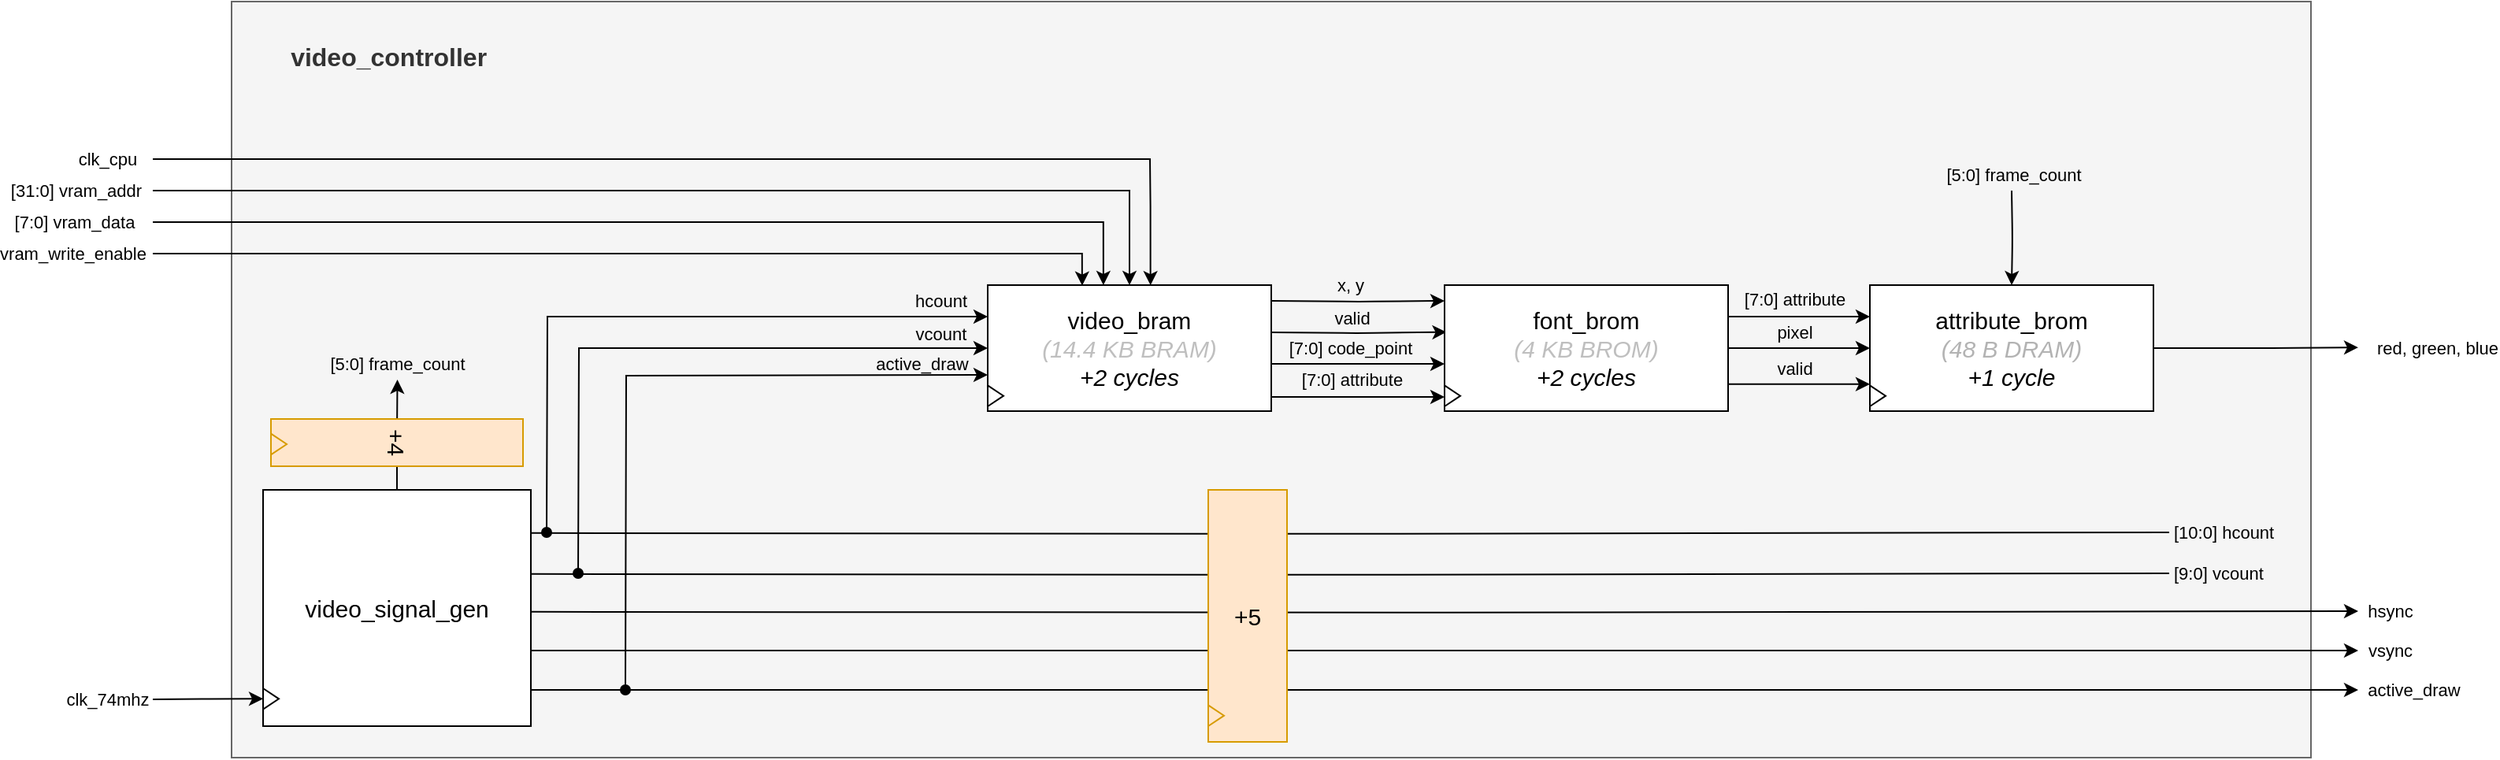 <mxfile version="22.1.0" type="device">
  <diagram name="Page-1" id="uzWH8tRsygVQmz-gBv_M">
    <mxGraphModel dx="1658" dy="1096" grid="1" gridSize="10" guides="1" tooltips="1" connect="1" arrows="1" fold="1" page="0" pageScale="1" pageWidth="850" pageHeight="1100" math="0" shadow="0">
      <root>
        <mxCell id="0" />
        <mxCell id="1" parent="0" />
        <mxCell id="lvWCLgrq92xWOjsyrohx-4" value="&lt;div align=&quot;left&quot;&gt;&lt;font style=&quot;font-size: 16px;&quot;&gt;&lt;b&gt;&lt;br&gt;&lt;/b&gt;&lt;/font&gt;&lt;/div&gt;&lt;div align=&quot;left&quot;&gt;&lt;font style=&quot;font-size: 16px;&quot;&gt;&lt;b&gt;&lt;span style=&quot;white-space: pre;&quot;&gt;&#x9;&lt;/span&gt;video_controller&lt;br&gt;&lt;/b&gt;&lt;/font&gt;&lt;/div&gt;" style="rounded=0;whiteSpace=wrap;html=1;fillColor=#f5f5f5;fontColor=#333333;strokeColor=#666666;verticalAlign=top;labelPosition=center;verticalLabelPosition=middle;align=left;movable=0;resizable=0;rotatable=0;deletable=0;editable=0;locked=1;connectable=0;" vertex="1" parent="1">
          <mxGeometry x="-30" y="-40" width="1320" height="480" as="geometry" />
        </mxCell>
        <mxCell id="lvWCLgrq92xWOjsyrohx-7" value="" style="group;rounded=0;fontSize=15;" vertex="1" connectable="0" parent="1">
          <mxGeometry x="-10" y="270" width="170" height="150" as="geometry" />
        </mxCell>
        <mxCell id="lvWCLgrq92xWOjsyrohx-96" style="edgeStyle=orthogonalEdgeStyle;orthogonalLoop=1;jettySize=auto;html=1;exitX=1;exitY=0.5;exitDx=0;exitDy=0;rounded=0;" edge="1" parent="lvWCLgrq92xWOjsyrohx-7">
          <mxGeometry relative="1" as="geometry">
            <mxPoint x="1330" y="102" as="targetPoint" />
            <mxPoint x="170" y="102" as="sourcePoint" />
          </mxGeometry>
        </mxCell>
        <mxCell id="lvWCLgrq92xWOjsyrohx-97" value="vsync" style="edgeLabel;html=1;align=center;verticalAlign=middle;resizable=0;points=[];labelBackgroundColor=none;rounded=0;" vertex="1" connectable="0" parent="lvWCLgrq92xWOjsyrohx-96">
          <mxGeometry x="0.984" y="1" relative="1" as="geometry">
            <mxPoint x="29" y="1" as="offset" />
          </mxGeometry>
        </mxCell>
        <mxCell id="lvWCLgrq92xWOjsyrohx-175" style="edgeStyle=orthogonalEdgeStyle;orthogonalLoop=1;jettySize=auto;html=1;exitX=0.5;exitY=0;exitDx=0;exitDy=0;" edge="1" parent="lvWCLgrq92xWOjsyrohx-7" source="lvWCLgrq92xWOjsyrohx-5">
          <mxGeometry relative="1" as="geometry">
            <mxPoint x="85.261" y="-70" as="targetPoint" />
          </mxGeometry>
        </mxCell>
        <mxCell id="lvWCLgrq92xWOjsyrohx-176" value="[5:0] frame_count" style="edgeLabel;html=1;align=center;verticalAlign=middle;resizable=0;points=[];labelBackgroundColor=none;" vertex="1" connectable="0" parent="lvWCLgrq92xWOjsyrohx-175">
          <mxGeometry x="0.101" y="-1" relative="1" as="geometry">
            <mxPoint x="-2" y="-42" as="offset" />
          </mxGeometry>
        </mxCell>
        <mxCell id="lvWCLgrq92xWOjsyrohx-5" value="video_signal_gen" style="rounded=0;whiteSpace=wrap;html=1;fontSize=15;" vertex="1" parent="lvWCLgrq92xWOjsyrohx-7">
          <mxGeometry width="170" height="150" as="geometry" />
        </mxCell>
        <mxCell id="lvWCLgrq92xWOjsyrohx-14" style="edgeStyle=orthogonalEdgeStyle;orthogonalLoop=1;jettySize=auto;html=1;exitX=0;exitY=0.5;exitDx=0;exitDy=0;endArrow=none;endFill=0;startArrow=classic;startFill=1;rounded=0;" edge="1" parent="lvWCLgrq92xWOjsyrohx-7" source="lvWCLgrq92xWOjsyrohx-13">
          <mxGeometry relative="1" as="geometry">
            <mxPoint x="-70" y="133" as="targetPoint" />
          </mxGeometry>
        </mxCell>
        <mxCell id="lvWCLgrq92xWOjsyrohx-15" value="clk_74mhz" style="edgeLabel;html=1;align=center;verticalAlign=middle;resizable=0;points=[];rounded=0;" vertex="1" connectable="0" parent="lvWCLgrq92xWOjsyrohx-14">
          <mxGeometry x="0.414" y="-1" relative="1" as="geometry">
            <mxPoint x="-50" as="offset" />
          </mxGeometry>
        </mxCell>
        <mxCell id="lvWCLgrq92xWOjsyrohx-13" value="" style="triangle;whiteSpace=wrap;html=1;rounded=0;" vertex="1" parent="lvWCLgrq92xWOjsyrohx-7">
          <mxGeometry y="126" width="10" height="13.33" as="geometry" />
        </mxCell>
        <mxCell id="lvWCLgrq92xWOjsyrohx-98" style="edgeStyle=orthogonalEdgeStyle;orthogonalLoop=1;jettySize=auto;html=1;exitX=1;exitY=0.5;exitDx=0;exitDy=0;rounded=0;" edge="1" parent="1">
          <mxGeometry relative="1" as="geometry">
            <mxPoint x="1320" y="347" as="targetPoint" />
            <mxPoint x="160" y="347.43" as="sourcePoint" />
          </mxGeometry>
        </mxCell>
        <mxCell id="lvWCLgrq92xWOjsyrohx-99" value="hsync" style="edgeLabel;html=1;align=center;verticalAlign=middle;resizable=0;points=[];labelBackgroundColor=none;rounded=0;" vertex="1" connectable="0" parent="lvWCLgrq92xWOjsyrohx-98">
          <mxGeometry x="0.984" y="1" relative="1" as="geometry">
            <mxPoint x="29" y="1" as="offset" />
          </mxGeometry>
        </mxCell>
        <mxCell id="lvWCLgrq92xWOjsyrohx-101" style="edgeStyle=orthogonalEdgeStyle;orthogonalLoop=1;jettySize=auto;html=1;rounded=0;" edge="1" parent="1">
          <mxGeometry relative="1" as="geometry">
            <mxPoint x="1320" y="397" as="targetPoint" />
            <mxPoint x="160" y="397" as="sourcePoint" />
          </mxGeometry>
        </mxCell>
        <mxCell id="lvWCLgrq92xWOjsyrohx-102" value="active_draw" style="edgeLabel;html=1;align=center;verticalAlign=middle;resizable=0;points=[];labelBackgroundColor=none;rounded=0;" vertex="1" connectable="0" parent="lvWCLgrq92xWOjsyrohx-101">
          <mxGeometry x="0.984" y="1" relative="1" as="geometry">
            <mxPoint x="44" y="1" as="offset" />
          </mxGeometry>
        </mxCell>
        <mxCell id="lvWCLgrq92xWOjsyrohx-105" style="edgeStyle=orthogonalEdgeStyle;orthogonalLoop=1;jettySize=auto;html=1;exitX=1;exitY=0.5;exitDx=0;exitDy=0;rounded=0;endArrow=none;endFill=0;" edge="1" parent="1">
          <mxGeometry relative="1" as="geometry">
            <mxPoint x="1200" y="323" as="targetPoint" />
            <mxPoint x="160" y="323.43" as="sourcePoint" />
          </mxGeometry>
        </mxCell>
        <mxCell id="lvWCLgrq92xWOjsyrohx-106" value="[9:0] vcount" style="edgeLabel;html=1;align=left;verticalAlign=middle;resizable=0;points=[];labelBackgroundColor=none;rounded=0;" vertex="1" connectable="0" parent="lvWCLgrq92xWOjsyrohx-105">
          <mxGeometry x="0.984" y="1" relative="1" as="geometry">
            <mxPoint x="9" y="1" as="offset" />
          </mxGeometry>
        </mxCell>
        <mxCell id="lvWCLgrq92xWOjsyrohx-107" style="edgeStyle=orthogonalEdgeStyle;orthogonalLoop=1;jettySize=auto;html=1;exitX=1;exitY=0.5;exitDx=0;exitDy=0;rounded=0;endArrow=none;endFill=0;" edge="1" parent="1">
          <mxGeometry relative="1" as="geometry">
            <mxPoint x="1200" y="297" as="targetPoint" />
            <mxPoint x="160" y="297.43" as="sourcePoint" />
          </mxGeometry>
        </mxCell>
        <mxCell id="lvWCLgrq92xWOjsyrohx-108" value="[10:0] hcount" style="edgeLabel;html=1;align=left;verticalAlign=middle;resizable=0;points=[];labelBackgroundColor=none;rounded=0;" vertex="1" connectable="0" parent="lvWCLgrq92xWOjsyrohx-107">
          <mxGeometry x="0.984" y="1" relative="1" as="geometry">
            <mxPoint x="9" y="1" as="offset" />
          </mxGeometry>
        </mxCell>
        <mxCell id="lvWCLgrq92xWOjsyrohx-124" style="edgeStyle=orthogonalEdgeStyle;orthogonalLoop=1;jettySize=auto;html=1;exitX=0;exitY=0.25;exitDx=0;exitDy=0;endArrow=oval;endFill=1;rounded=0;startArrow=classic;startFill=1;" edge="1" parent="1" source="lvWCLgrq92xWOjsyrohx-129">
          <mxGeometry relative="1" as="geometry">
            <mxPoint x="170" y="297" as="targetPoint" />
            <mxPoint x="260" y="160.0" as="sourcePoint" />
          </mxGeometry>
        </mxCell>
        <mxCell id="lvWCLgrq92xWOjsyrohx-127" value="hcount" style="edgeLabel;html=1;align=center;verticalAlign=middle;resizable=0;points=[];labelBackgroundColor=none;" vertex="1" connectable="0" parent="lvWCLgrq92xWOjsyrohx-124">
          <mxGeometry x="-0.544" y="-2" relative="1" as="geometry">
            <mxPoint x="65" y="-8" as="offset" />
          </mxGeometry>
        </mxCell>
        <mxCell id="lvWCLgrq92xWOjsyrohx-126" style="edgeStyle=orthogonalEdgeStyle;orthogonalLoop=1;jettySize=auto;html=1;exitX=0;exitY=0.5;exitDx=0;exitDy=0;endArrow=oval;endFill=1;rounded=0;startArrow=classic;startFill=1;" edge="1" parent="1" source="lvWCLgrq92xWOjsyrohx-129">
          <mxGeometry relative="1" as="geometry">
            <mxPoint x="190" y="323" as="targetPoint" />
            <mxPoint x="261.68" y="186.16" as="sourcePoint" />
          </mxGeometry>
        </mxCell>
        <mxCell id="lvWCLgrq92xWOjsyrohx-128" value="vcount" style="edgeLabel;html=1;align=center;verticalAlign=middle;resizable=0;points=[];labelBackgroundColor=none;" vertex="1" connectable="0" parent="lvWCLgrq92xWOjsyrohx-126">
          <mxGeometry x="-0.539" y="-1" relative="1" as="geometry">
            <mxPoint x="63" y="-8" as="offset" />
          </mxGeometry>
        </mxCell>
        <mxCell id="lvWCLgrq92xWOjsyrohx-136" style="edgeStyle=orthogonalEdgeStyle;orthogonalLoop=1;jettySize=auto;html=1;exitX=0.5;exitY=0;exitDx=0;exitDy=0;endArrow=none;endFill=0;startArrow=classic;startFill=1;rounded=0;" edge="1" parent="1" source="lvWCLgrq92xWOjsyrohx-129">
          <mxGeometry relative="1" as="geometry">
            <mxPoint x="-80" y="80" as="targetPoint" />
            <Array as="points">
              <mxPoint x="540" y="80" />
            </Array>
          </mxGeometry>
        </mxCell>
        <mxCell id="lvWCLgrq92xWOjsyrohx-140" value="[31:0] vram_addr" style="edgeLabel;html=1;align=center;verticalAlign=middle;resizable=0;points=[];" vertex="1" connectable="0" parent="lvWCLgrq92xWOjsyrohx-136">
          <mxGeometry x="0.96" y="3" relative="1" as="geometry">
            <mxPoint x="-63" y="-3" as="offset" />
          </mxGeometry>
        </mxCell>
        <mxCell id="lvWCLgrq92xWOjsyrohx-137" style="edgeStyle=orthogonalEdgeStyle;orthogonalLoop=1;jettySize=auto;html=1;exitX=0.408;exitY=0;exitDx=0;exitDy=0;endArrow=none;endFill=0;exitPerimeter=0;startArrow=classic;startFill=1;rounded=0;" edge="1" parent="1" source="lvWCLgrq92xWOjsyrohx-129">
          <mxGeometry relative="1" as="geometry">
            <mxPoint x="-80" y="100" as="targetPoint" />
            <Array as="points">
              <mxPoint x="523" y="100" />
            </Array>
          </mxGeometry>
        </mxCell>
        <mxCell id="lvWCLgrq92xWOjsyrohx-141" value="[7:0] vram_data" style="edgeLabel;html=1;align=center;verticalAlign=middle;resizable=0;points=[];" vertex="1" connectable="0" parent="lvWCLgrq92xWOjsyrohx-137">
          <mxGeometry x="0.992" relative="1" as="geometry">
            <mxPoint x="-53" as="offset" />
          </mxGeometry>
        </mxCell>
        <mxCell id="lvWCLgrq92xWOjsyrohx-138" style="edgeStyle=orthogonalEdgeStyle;orthogonalLoop=1;jettySize=auto;html=1;exitX=0.574;exitY=0.001;exitDx=0;exitDy=0;endArrow=none;endFill=0;exitPerimeter=0;startArrow=classic;startFill=1;rounded=0;" edge="1" parent="1" source="lvWCLgrq92xWOjsyrohx-129">
          <mxGeometry relative="1" as="geometry">
            <mxPoint x="-80" y="60" as="targetPoint" />
            <Array as="points">
              <mxPoint x="553" y="90" />
              <mxPoint x="553" y="40" />
            </Array>
          </mxGeometry>
        </mxCell>
        <mxCell id="lvWCLgrq92xWOjsyrohx-139" value="clk_cpu" style="edgeLabel;html=1;align=center;verticalAlign=middle;resizable=0;points=[];" vertex="1" connectable="0" parent="lvWCLgrq92xWOjsyrohx-138">
          <mxGeometry x="0.973" relative="1" as="geometry">
            <mxPoint x="-39" as="offset" />
          </mxGeometry>
        </mxCell>
        <mxCell id="lvWCLgrq92xWOjsyrohx-142" style="edgeStyle=orthogonalEdgeStyle;orthogonalLoop=1;jettySize=auto;html=1;exitX=0.333;exitY=0.004;exitDx=0;exitDy=0;exitPerimeter=0;endArrow=none;endFill=0;startArrow=classic;startFill=1;rounded=0;" edge="1" parent="1" source="lvWCLgrq92xWOjsyrohx-129">
          <mxGeometry relative="1" as="geometry">
            <mxPoint x="-80" y="120" as="targetPoint" />
            <Array as="points">
              <mxPoint x="510" y="120" />
            </Array>
          </mxGeometry>
        </mxCell>
        <mxCell id="lvWCLgrq92xWOjsyrohx-143" value="vram_write_enable" style="edgeLabel;html=1;align=center;verticalAlign=middle;resizable=0;points=[];" vertex="1" connectable="0" parent="lvWCLgrq92xWOjsyrohx-142">
          <mxGeometry x="0.93" relative="1" as="geometry">
            <mxPoint x="-72" as="offset" />
          </mxGeometry>
        </mxCell>
        <mxCell id="lvWCLgrq92xWOjsyrohx-153" style="edgeStyle=orthogonalEdgeStyle;orthogonalLoop=1;jettySize=auto;html=1;exitX=1;exitY=0.25;exitDx=0;exitDy=0;entryX=0;entryY=0.125;entryDx=0;entryDy=0;entryPerimeter=0;" edge="1" parent="1" target="lvWCLgrq92xWOjsyrohx-145">
          <mxGeometry relative="1" as="geometry">
            <mxPoint x="630" y="150" as="sourcePoint" />
            <mxPoint x="700" y="150" as="targetPoint" />
          </mxGeometry>
        </mxCell>
        <mxCell id="lvWCLgrq92xWOjsyrohx-156" value="x, y" style="edgeLabel;html=1;align=center;verticalAlign=middle;resizable=0;points=[];labelBackgroundColor=none;" vertex="1" connectable="0" parent="lvWCLgrq92xWOjsyrohx-153">
          <mxGeometry x="-0.514" relative="1" as="geometry">
            <mxPoint x="23" y="-10" as="offset" />
          </mxGeometry>
        </mxCell>
        <mxCell id="lvWCLgrq92xWOjsyrohx-154" style="edgeStyle=orthogonalEdgeStyle;orthogonalLoop=1;jettySize=auto;html=1;exitX=1;exitY=0.5;exitDx=0;exitDy=0;entryX=0.007;entryY=0.373;entryDx=0;entryDy=0;entryPerimeter=0;" edge="1" parent="1" target="lvWCLgrq92xWOjsyrohx-145">
          <mxGeometry relative="1" as="geometry">
            <mxPoint x="630" y="170" as="sourcePoint" />
            <mxPoint x="700" y="170" as="targetPoint" />
          </mxGeometry>
        </mxCell>
        <mxCell id="lvWCLgrq92xWOjsyrohx-157" value="valid" style="edgeLabel;html=1;align=center;verticalAlign=middle;resizable=0;points=[];labelBackgroundColor=none;" vertex="1" connectable="0" parent="lvWCLgrq92xWOjsyrohx-154">
          <mxGeometry x="-0.101" y="2" relative="1" as="geometry">
            <mxPoint y="-8" as="offset" />
          </mxGeometry>
        </mxCell>
        <mxCell id="lvWCLgrq92xWOjsyrohx-155" style="edgeStyle=orthogonalEdgeStyle;orthogonalLoop=1;jettySize=auto;html=1;exitX=1;exitY=0.5;exitDx=0;exitDy=0;" edge="1" parent="1">
          <mxGeometry relative="1" as="geometry">
            <mxPoint x="630" y="190" as="sourcePoint" />
            <mxPoint x="740" y="190" as="targetPoint" />
          </mxGeometry>
        </mxCell>
        <mxCell id="lvWCLgrq92xWOjsyrohx-158" value="[7:0] code_point" style="edgeLabel;html=1;align=center;verticalAlign=middle;resizable=0;points=[];labelBackgroundColor=none;" vertex="1" connectable="0" parent="lvWCLgrq92xWOjsyrohx-155">
          <mxGeometry x="-0.04" y="2" relative="1" as="geometry">
            <mxPoint x="-3" y="-8" as="offset" />
          </mxGeometry>
        </mxCell>
        <mxCell id="lvWCLgrq92xWOjsyrohx-159" style="edgeStyle=orthogonalEdgeStyle;orthogonalLoop=1;jettySize=auto;html=1;exitX=1;exitY=0.75;exitDx=0;exitDy=0;entryX=0;entryY=0.75;entryDx=0;entryDy=0;" edge="1" parent="1">
          <mxGeometry relative="1" as="geometry">
            <mxPoint x="630" y="211" as="sourcePoint" />
            <mxPoint x="740" y="211" as="targetPoint" />
          </mxGeometry>
        </mxCell>
        <mxCell id="lvWCLgrq92xWOjsyrohx-160" value="[7:0] attribute" style="edgeLabel;html=1;align=center;verticalAlign=middle;resizable=0;points=[];labelBackgroundColor=none;" vertex="1" connectable="0" parent="lvWCLgrq92xWOjsyrohx-159">
          <mxGeometry x="0.025" y="-2" relative="1" as="geometry">
            <mxPoint x="-6" y="-13" as="offset" />
          </mxGeometry>
        </mxCell>
        <mxCell id="lvWCLgrq92xWOjsyrohx-186" style="edgeStyle=orthogonalEdgeStyle;orthogonalLoop=1;jettySize=auto;html=1;exitX=0;exitY=0.75;exitDx=0;exitDy=0;endArrow=oval;endFill=1;startArrow=classic;startFill=1;rounded=0;" edge="1" parent="1">
          <mxGeometry relative="1" as="geometry">
            <mxPoint x="220" y="397.0" as="targetPoint" />
            <mxPoint x="450" y="197" as="sourcePoint" />
          </mxGeometry>
        </mxCell>
        <mxCell id="lvWCLgrq92xWOjsyrohx-187" value="active_draw" style="edgeLabel;html=1;align=center;verticalAlign=middle;resizable=0;points=[];labelBackgroundColor=none;" vertex="1" connectable="0" parent="lvWCLgrq92xWOjsyrohx-186">
          <mxGeometry x="-0.806" y="1" relative="1" as="geometry">
            <mxPoint x="-1" y="-8" as="offset" />
          </mxGeometry>
        </mxCell>
        <mxCell id="lvWCLgrq92xWOjsyrohx-129" value="video_bram&lt;br&gt;&lt;i&gt;&lt;font color=&quot;#bfbfbf&quot;&gt;(14.4 KB BRAM)&lt;/font&gt;&lt;/i&gt;&lt;br&gt;&lt;i&gt;+2 cycles&lt;/i&gt;" style="rounded=0;whiteSpace=wrap;html=1;fontSize=15;" vertex="1" parent="1">
          <mxGeometry x="450" y="140" width="180" height="80" as="geometry" />
        </mxCell>
        <mxCell id="lvWCLgrq92xWOjsyrohx-134" value="" style="triangle;whiteSpace=wrap;html=1;rounded=0;rotation=0;" vertex="1" parent="1">
          <mxGeometry x="450" y="203.67" width="10" height="13.33" as="geometry" />
        </mxCell>
        <mxCell id="lvWCLgrq92xWOjsyrohx-147" value="" style="group" vertex="1" connectable="0" parent="1">
          <mxGeometry x="740" y="140" width="180" height="80" as="geometry" />
        </mxCell>
        <mxCell id="lvWCLgrq92xWOjsyrohx-145" value="font_brom&lt;br&gt;&lt;i&gt;&lt;font color=&quot;#bfbfbf&quot;&gt;(4 KB BROM)&lt;/font&gt;&lt;/i&gt;&lt;br&gt;&lt;i&gt;+2 cycles&lt;/i&gt;" style="rounded=0;whiteSpace=wrap;html=1;fontSize=15;" vertex="1" parent="lvWCLgrq92xWOjsyrohx-147">
          <mxGeometry width="180" height="80" as="geometry" />
        </mxCell>
        <mxCell id="lvWCLgrq92xWOjsyrohx-146" value="" style="triangle;whiteSpace=wrap;html=1;rounded=0;rotation=0;" vertex="1" parent="lvWCLgrq92xWOjsyrohx-147">
          <mxGeometry y="63.67" width="10" height="13.33" as="geometry" />
        </mxCell>
        <mxCell id="lvWCLgrq92xWOjsyrohx-179" style="edgeStyle=orthogonalEdgeStyle;orthogonalLoop=1;jettySize=auto;html=1;exitX=1;exitY=0.5;exitDx=0;exitDy=0;" edge="1" parent="1" source="lvWCLgrq92xWOjsyrohx-161">
          <mxGeometry relative="1" as="geometry">
            <mxPoint x="1320" y="179.609" as="targetPoint" />
          </mxGeometry>
        </mxCell>
        <mxCell id="lvWCLgrq92xWOjsyrohx-180" value="red, green, blue" style="edgeLabel;html=1;align=center;verticalAlign=middle;resizable=0;points=[];" vertex="1" connectable="0" parent="lvWCLgrq92xWOjsyrohx-179">
          <mxGeometry x="0.918" y="-1" relative="1" as="geometry">
            <mxPoint x="55" y="-1" as="offset" />
          </mxGeometry>
        </mxCell>
        <mxCell id="lvWCLgrq92xWOjsyrohx-161" value="attribute_brom&lt;br&gt;&lt;div&gt;&lt;i&gt;&lt;font color=&quot;#b3b3b3&quot;&gt;(48 B DRAM)&lt;/font&gt;&lt;/i&gt;&lt;/div&gt;&lt;div&gt;&lt;i&gt;+1 cycle&lt;br&gt;&lt;/i&gt;&lt;/div&gt;" style="rounded=0;whiteSpace=wrap;html=1;fontSize=15;" vertex="1" parent="1">
          <mxGeometry x="1010" y="140" width="180" height="80" as="geometry" />
        </mxCell>
        <mxCell id="lvWCLgrq92xWOjsyrohx-165" style="edgeStyle=orthogonalEdgeStyle;orthogonalLoop=1;jettySize=auto;html=1;exitX=1;exitY=0.25;exitDx=0;exitDy=0;entryX=0;entryY=0.25;entryDx=0;entryDy=0;" edge="1" parent="1" source="lvWCLgrq92xWOjsyrohx-145" target="lvWCLgrq92xWOjsyrohx-161">
          <mxGeometry relative="1" as="geometry" />
        </mxCell>
        <mxCell id="lvWCLgrq92xWOjsyrohx-166" value="[7:0] attribute" style="edgeLabel;html=1;align=center;verticalAlign=middle;resizable=0;points=[];labelBackgroundColor=none;" vertex="1" connectable="0" parent="lvWCLgrq92xWOjsyrohx-165">
          <mxGeometry x="0.244" y="-2" relative="1" as="geometry">
            <mxPoint x="-14" y="-13" as="offset" />
          </mxGeometry>
        </mxCell>
        <mxCell id="lvWCLgrq92xWOjsyrohx-171" style="edgeStyle=orthogonalEdgeStyle;orthogonalLoop=1;jettySize=auto;html=1;exitX=0.5;exitY=1;exitDx=0;exitDy=0;entryX=0.5;entryY=0;entryDx=0;entryDy=0;" edge="1" parent="1" target="lvWCLgrq92xWOjsyrohx-161">
          <mxGeometry relative="1" as="geometry">
            <mxPoint x="1100" y="80" as="sourcePoint" />
          </mxGeometry>
        </mxCell>
        <mxCell id="lvWCLgrq92xWOjsyrohx-174" value="[5:0] frame_count" style="edgeLabel;html=1;align=center;verticalAlign=middle;resizable=0;points=[];labelBackgroundColor=none;" vertex="1" connectable="0" parent="lvWCLgrq92xWOjsyrohx-171">
          <mxGeometry x="-0.305" y="-1" relative="1" as="geometry">
            <mxPoint x="1" y="-31" as="offset" />
          </mxGeometry>
        </mxCell>
        <mxCell id="lvWCLgrq92xWOjsyrohx-177" style="edgeStyle=orthogonalEdgeStyle;orthogonalLoop=1;jettySize=auto;html=1;exitX=1;exitY=0.5;exitDx=0;exitDy=0;entryX=0;entryY=0.5;entryDx=0;entryDy=0;" edge="1" parent="1" source="lvWCLgrq92xWOjsyrohx-145" target="lvWCLgrq92xWOjsyrohx-161">
          <mxGeometry relative="1" as="geometry" />
        </mxCell>
        <mxCell id="lvWCLgrq92xWOjsyrohx-178" value="pixel" style="edgeLabel;html=1;align=center;verticalAlign=middle;resizable=0;points=[];labelBackgroundColor=none;" vertex="1" connectable="0" parent="lvWCLgrq92xWOjsyrohx-177">
          <mxGeometry x="0.225" y="1" relative="1" as="geometry">
            <mxPoint x="-13" y="-9" as="offset" />
          </mxGeometry>
        </mxCell>
        <mxCell id="lvWCLgrq92xWOjsyrohx-184" value="" style="triangle;whiteSpace=wrap;html=1;rounded=0;rotation=0;" vertex="1" parent="1">
          <mxGeometry x="1010" y="203.67" width="10" height="13.33" as="geometry" />
        </mxCell>
        <mxCell id="lvWCLgrq92xWOjsyrohx-188" value="+4" style="rounded=0;whiteSpace=wrap;html=1;fillColor=#ffe6cc;strokeColor=#d79b00;fontSize=15;rotation=90;" vertex="1" parent="1">
          <mxGeometry x="60" y="160" width="30" height="160" as="geometry" />
        </mxCell>
        <mxCell id="lvWCLgrq92xWOjsyrohx-189" value="" style="triangle;whiteSpace=wrap;html=1;rounded=0;fillColor=#ffe6cc;strokeColor=#d79b00;" vertex="1" parent="1">
          <mxGeometry x="-5" y="234.33" width="10" height="13.33" as="geometry" />
        </mxCell>
        <mxCell id="lvWCLgrq92xWOjsyrohx-190" value="" style="group" vertex="1" connectable="0" parent="1">
          <mxGeometry x="590" y="270" width="50" height="160" as="geometry" />
        </mxCell>
        <mxCell id="lvWCLgrq92xWOjsyrohx-181" value="+5" style="rounded=0;whiteSpace=wrap;html=1;fillColor=#ffe6cc;strokeColor=#d79b00;fontSize=15;" vertex="1" parent="lvWCLgrq92xWOjsyrohx-190">
          <mxGeometry width="50" height="160" as="geometry" />
        </mxCell>
        <mxCell id="lvWCLgrq92xWOjsyrohx-182" value="" style="triangle;whiteSpace=wrap;html=1;rounded=0;fillColor=#ffe6cc;strokeColor=#d79b00;" vertex="1" parent="lvWCLgrq92xWOjsyrohx-190">
          <mxGeometry y="136.67" width="10" height="13.33" as="geometry" />
        </mxCell>
        <mxCell id="lvWCLgrq92xWOjsyrohx-192" style="edgeStyle=orthogonalEdgeStyle;orthogonalLoop=1;jettySize=auto;html=1;exitX=0.5;exitY=1;exitDx=0;exitDy=0;" edge="1" parent="lvWCLgrq92xWOjsyrohx-190" source="lvWCLgrq92xWOjsyrohx-181" target="lvWCLgrq92xWOjsyrohx-181">
          <mxGeometry relative="1" as="geometry" />
        </mxCell>
        <mxCell id="lvWCLgrq92xWOjsyrohx-195" style="edgeStyle=orthogonalEdgeStyle;orthogonalLoop=1;jettySize=auto;html=1;exitX=1;exitY=0.5;exitDx=0;exitDy=0;entryX=0;entryY=0.5;entryDx=0;entryDy=0;" edge="1" parent="1">
          <mxGeometry relative="1" as="geometry">
            <mxPoint x="920" y="202.93" as="sourcePoint" />
            <mxPoint x="1010" y="202.93" as="targetPoint" />
          </mxGeometry>
        </mxCell>
        <mxCell id="lvWCLgrq92xWOjsyrohx-196" value="valid" style="edgeLabel;html=1;align=center;verticalAlign=middle;resizable=0;points=[];labelBackgroundColor=none;" vertex="1" connectable="0" parent="lvWCLgrq92xWOjsyrohx-195">
          <mxGeometry x="0.225" y="1" relative="1" as="geometry">
            <mxPoint x="-13" y="-9" as="offset" />
          </mxGeometry>
        </mxCell>
      </root>
    </mxGraphModel>
  </diagram>
</mxfile>
